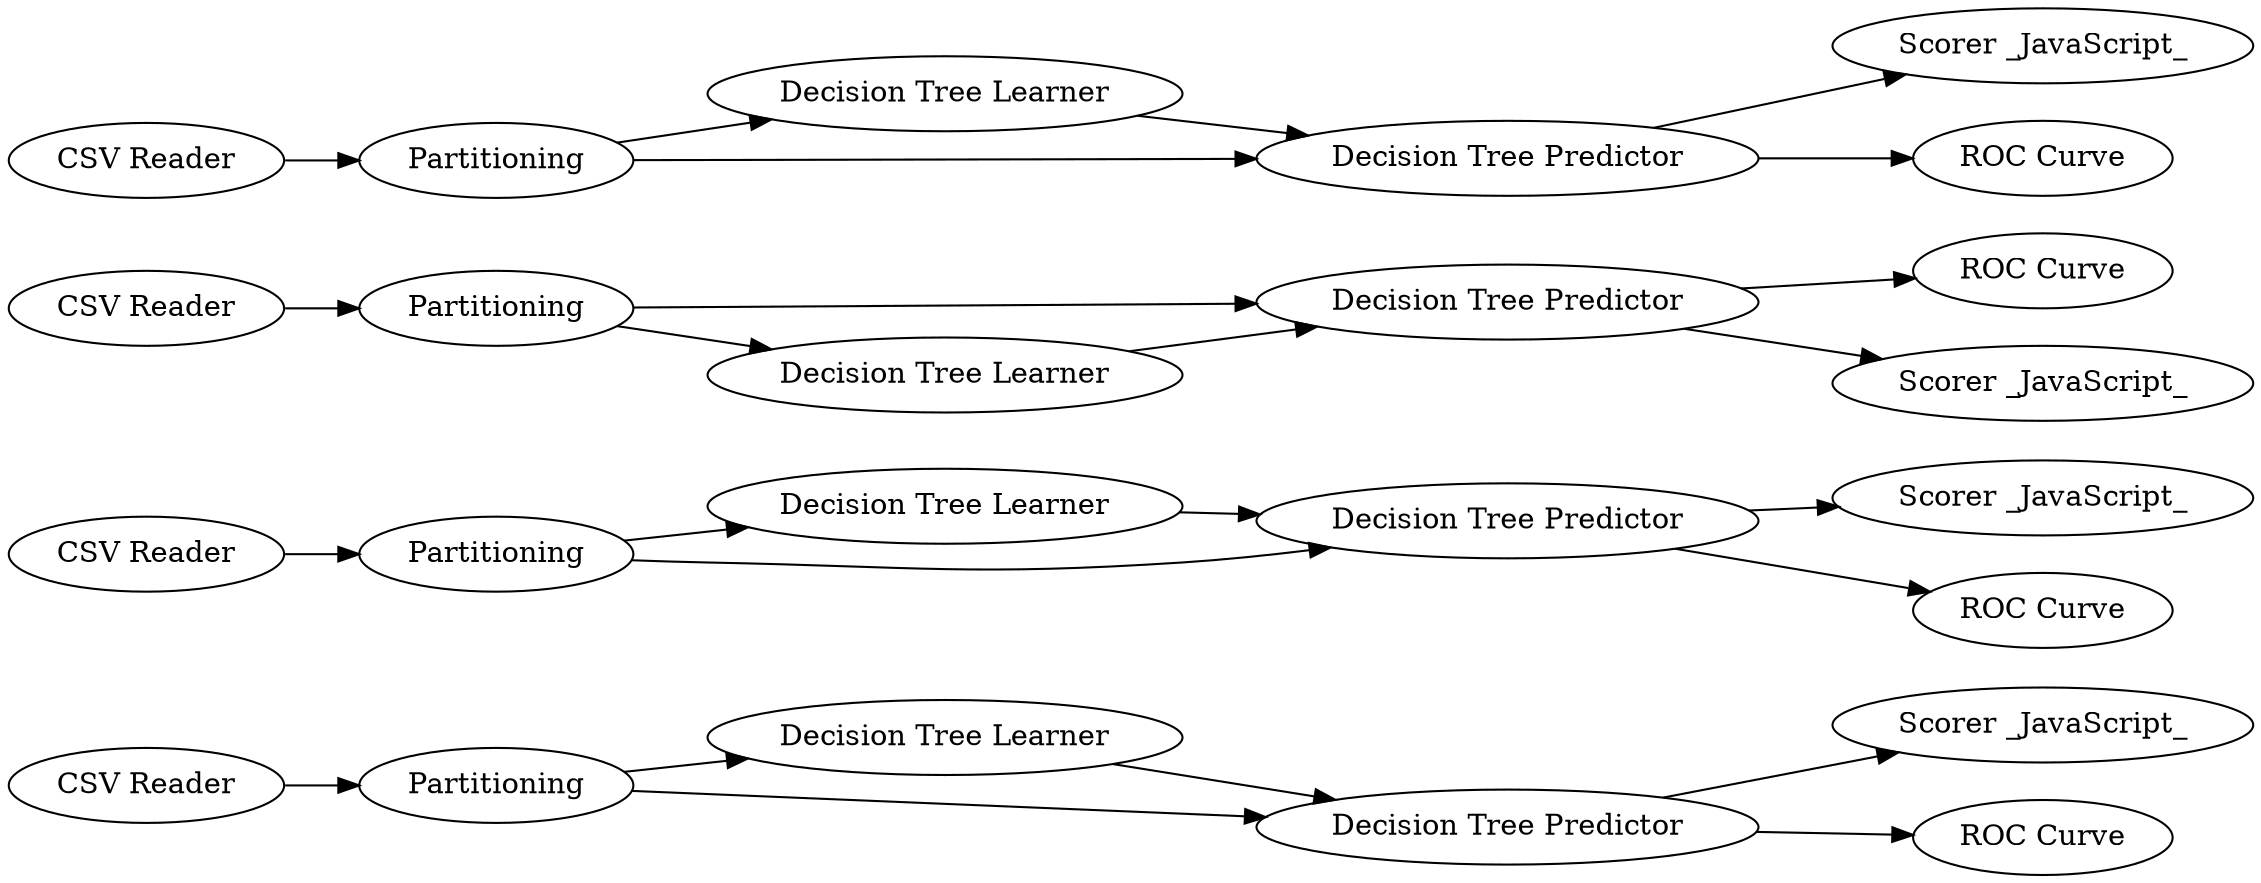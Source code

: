 digraph {
	73 -> 87
	63 -> 64
	87 -> 88
	76 -> 74
	80 -> 79
	85 -> 84
	72 -> 80
	76 -> 77
	63 -> 65
	79 -> 83
	85 -> 86
	83 -> 81
	80 -> 83
	64 -> 65
	78 -> 76
	75 -> 76
	65 -> 69
	70 -> 63
	75 -> 78
	83 -> 82
	88 -> 85
	65 -> 68
	71 -> 75
	87 -> 85
	79 [label="Decision Tree Learner"]
	74 [label="ROC Curve"]
	78 [label="Decision Tree Learner"]
	64 [label="Decision Tree Learner"]
	84 [label="Scorer _JavaScript_"]
	75 [label=Partitioning]
	85 [label="Decision Tree Predictor"]
	86 [label="ROC Curve"]
	68 [label="ROC Curve"]
	87 [label=Partitioning]
	72 [label="CSV Reader"]
	63 [label=Partitioning]
	76 [label="Decision Tree Predictor"]
	77 [label="Scorer _JavaScript_"]
	83 [label="Decision Tree Predictor"]
	81 [label="Scorer _JavaScript_"]
	70 [label="CSV Reader"]
	82 [label="ROC Curve"]
	65 [label="Decision Tree Predictor"]
	69 [label="Scorer _JavaScript_"]
	71 [label="CSV Reader"]
	88 [label="Decision Tree Learner"]
	80 [label=Partitioning]
	73 [label="CSV Reader"]
	rankdir=LR
}
